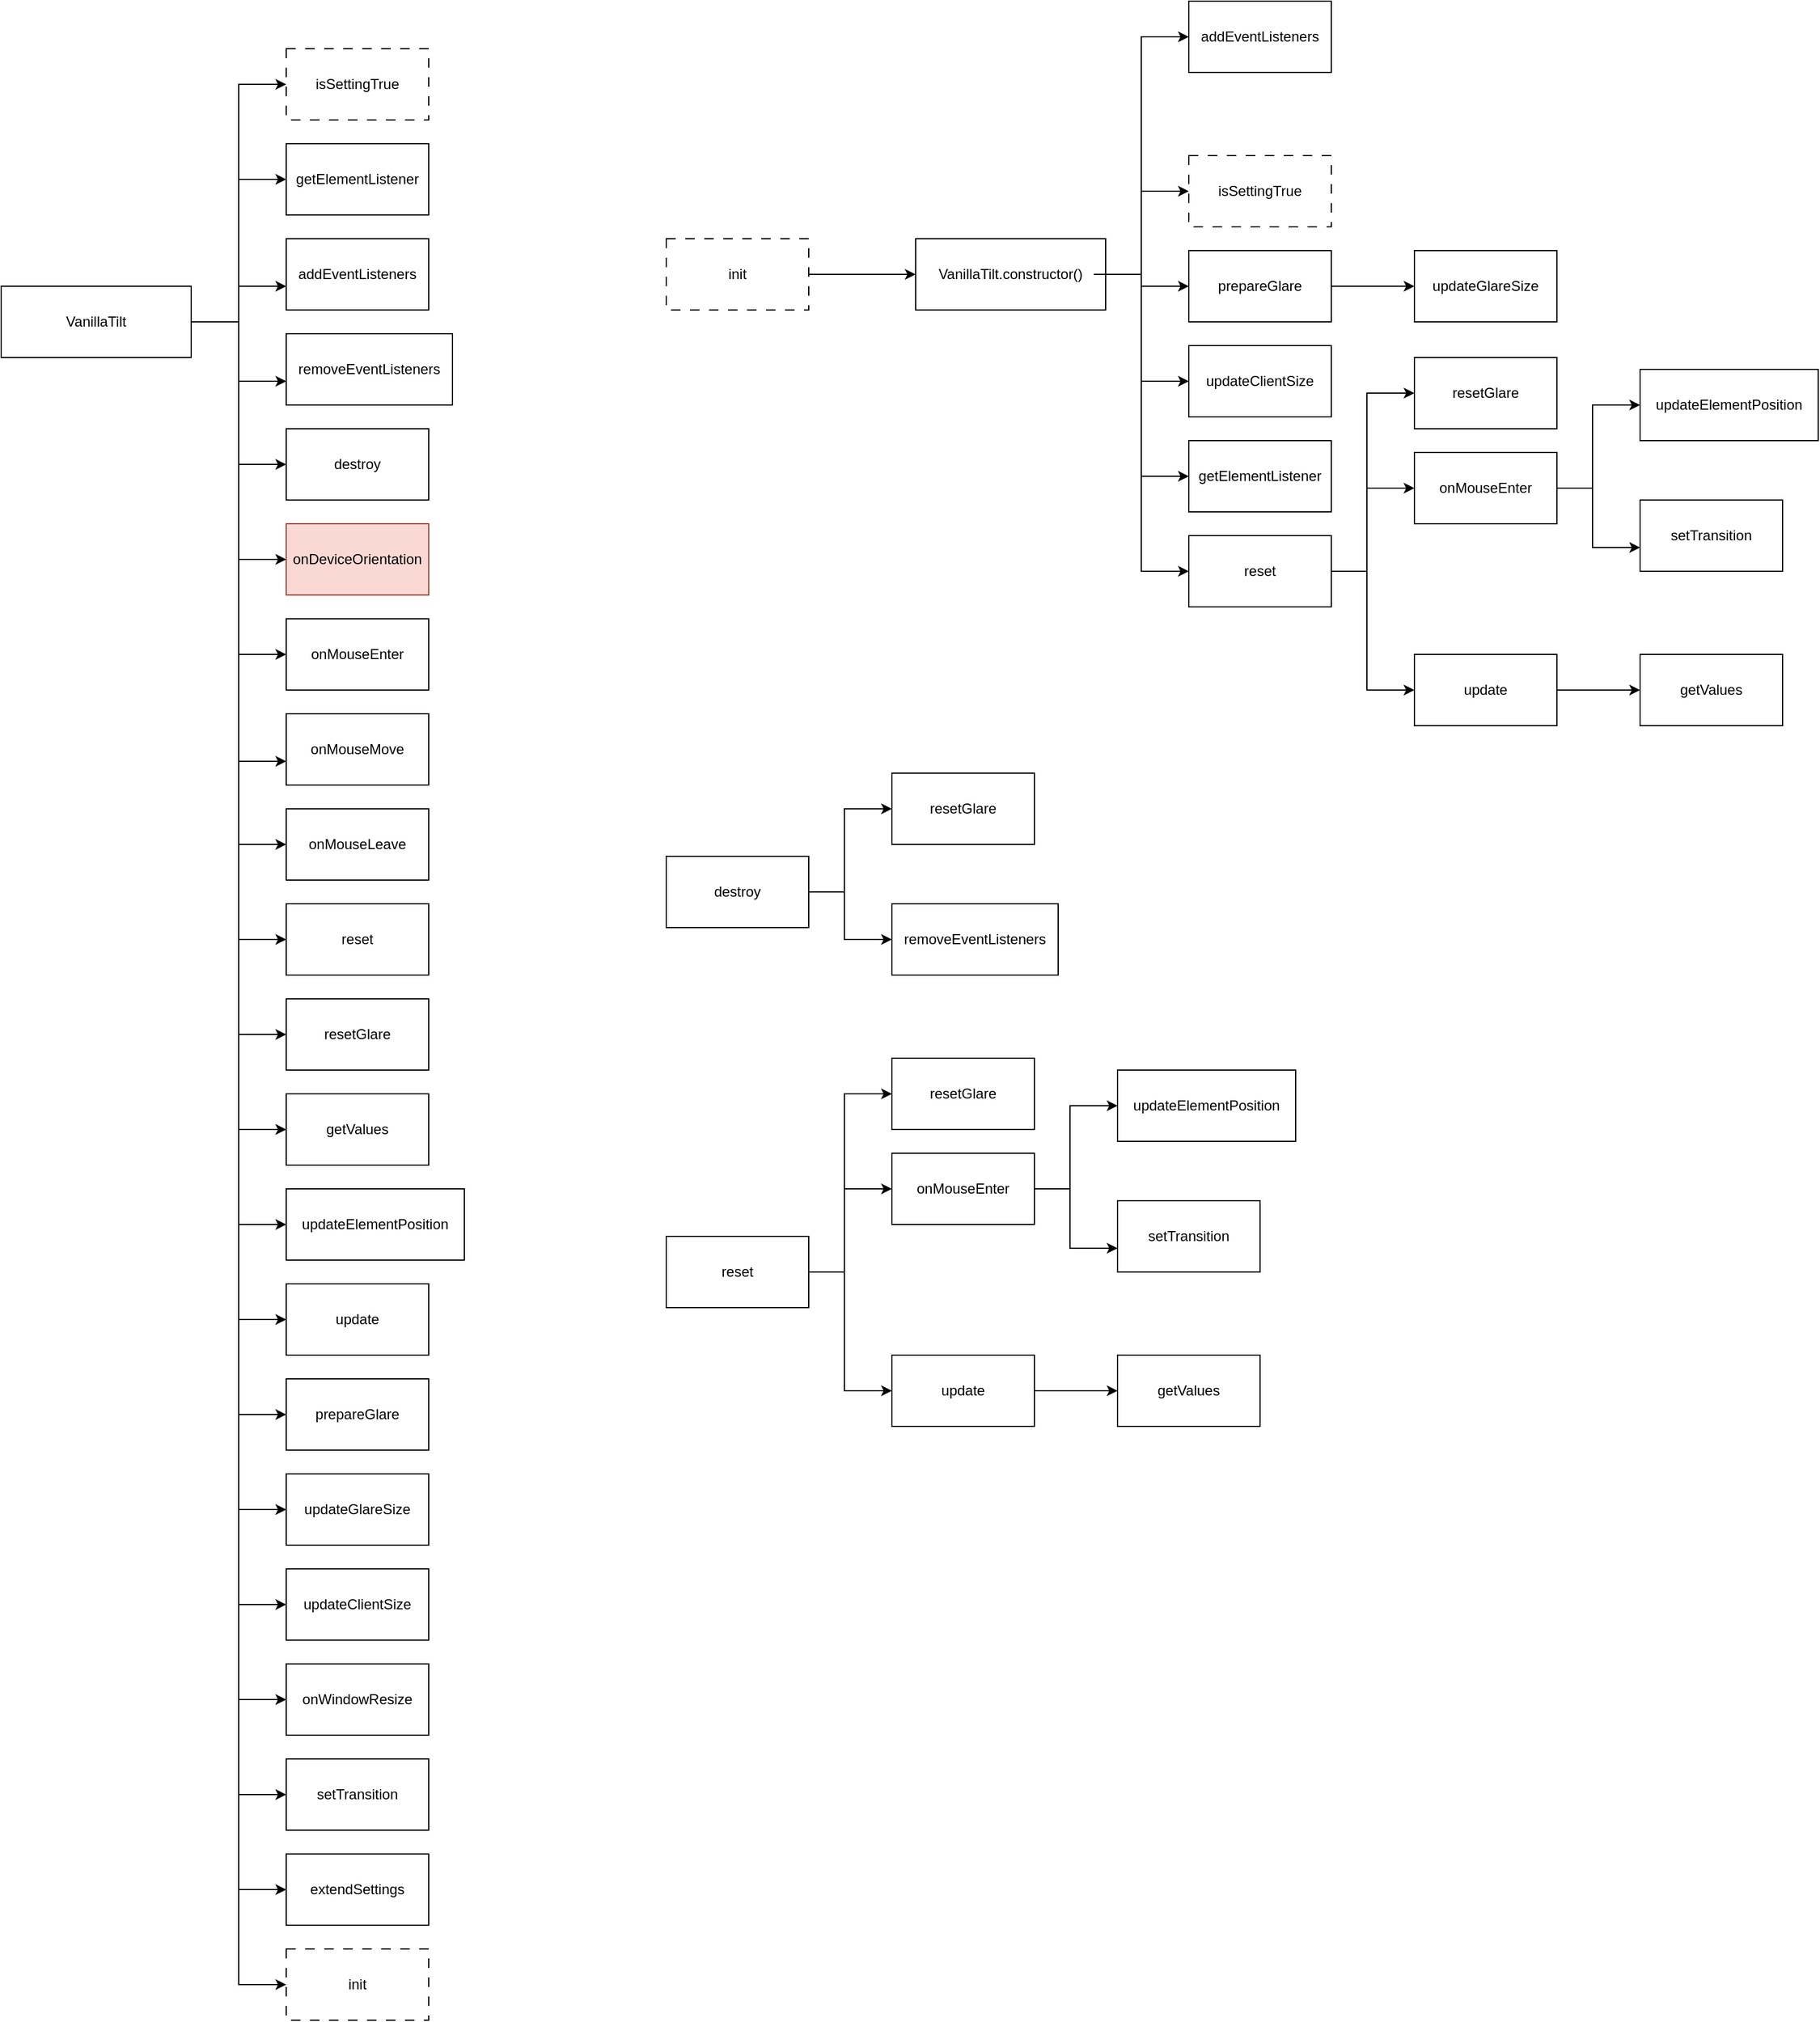 <mxfile version="26.2.13">
  <diagram name="Страница — 1" id="N5-ZxSQcXmp0OHKJQvgm">
    <mxGraphModel dx="2433" dy="1298" grid="1" gridSize="10" guides="1" tooltips="1" connect="1" arrows="1" fold="1" page="1" pageScale="1" pageWidth="827" pageHeight="1169" math="0" shadow="0">
      <root>
        <mxCell id="0" />
        <mxCell id="1" parent="0" />
        <mxCell id="ayh318rgnSmfKhWwx1QB-1" value="VanillaTilt" style="rounded=0;whiteSpace=wrap;html=1;" parent="1" vertex="1">
          <mxGeometry x="40" y="280" width="160" height="60" as="geometry" />
        </mxCell>
        <mxCell id="ayh318rgnSmfKhWwx1QB-2" value="isSettingTrue" style="rounded=0;whiteSpace=wrap;html=1;dashed=1;dashPattern=8 8;" parent="1" vertex="1">
          <mxGeometry x="280" y="80" width="120" height="60" as="geometry" />
        </mxCell>
        <mxCell id="ayh318rgnSmfKhWwx1QB-4" value="getElementListener" style="rounded=0;whiteSpace=wrap;html=1;" parent="1" vertex="1">
          <mxGeometry x="280" y="160" width="120" height="60" as="geometry" />
        </mxCell>
        <mxCell id="ayh318rgnSmfKhWwx1QB-6" value="addEventListeners" style="rounded=0;whiteSpace=wrap;html=1;" parent="1" vertex="1">
          <mxGeometry x="280" y="240" width="120" height="60" as="geometry" />
        </mxCell>
        <mxCell id="ayh318rgnSmfKhWwx1QB-9" value="removeEventListeners" style="rounded=0;whiteSpace=wrap;html=1;" parent="1" vertex="1">
          <mxGeometry x="280" y="320" width="140" height="60" as="geometry" />
        </mxCell>
        <mxCell id="ayh318rgnSmfKhWwx1QB-11" value="destroy" style="rounded=0;whiteSpace=wrap;html=1;" parent="1" vertex="1">
          <mxGeometry x="280" y="400" width="120" height="60" as="geometry" />
        </mxCell>
        <mxCell id="ayh318rgnSmfKhWwx1QB-13" value="onDeviceOrientation" style="rounded=0;whiteSpace=wrap;html=1;fillColor=#fad9d5;strokeColor=#ae4132;" parent="1" vertex="1">
          <mxGeometry x="280" y="480" width="120" height="60" as="geometry" />
        </mxCell>
        <mxCell id="ayh318rgnSmfKhWwx1QB-16" value="" style="endArrow=classic;html=1;rounded=0;exitX=1;exitY=0.5;exitDx=0;exitDy=0;entryX=0;entryY=0.5;entryDx=0;entryDy=0;" parent="1" source="ayh318rgnSmfKhWwx1QB-1" target="ayh318rgnSmfKhWwx1QB-2" edge="1">
          <mxGeometry width="50" height="50" relative="1" as="geometry">
            <mxPoint x="330" y="330" as="sourcePoint" />
            <mxPoint x="220" y="130" as="targetPoint" />
            <Array as="points">
              <mxPoint x="240" y="310" />
              <mxPoint x="240" y="110" />
            </Array>
          </mxGeometry>
        </mxCell>
        <mxCell id="ayh318rgnSmfKhWwx1QB-17" value="" style="endArrow=classic;html=1;rounded=0;entryX=0;entryY=0.5;entryDx=0;entryDy=0;exitX=1;exitY=0.5;exitDx=0;exitDy=0;" parent="1" source="ayh318rgnSmfKhWwx1QB-1" target="ayh318rgnSmfKhWwx1QB-4" edge="1">
          <mxGeometry width="50" height="50" relative="1" as="geometry">
            <mxPoint x="210" y="330" as="sourcePoint" />
            <mxPoint x="280" y="130" as="targetPoint" />
            <Array as="points">
              <mxPoint x="240" y="310" />
              <mxPoint x="240" y="190" />
            </Array>
          </mxGeometry>
        </mxCell>
        <mxCell id="ayh318rgnSmfKhWwx1QB-18" value="" style="endArrow=classic;html=1;rounded=0;entryX=0;entryY=0.5;entryDx=0;entryDy=0;exitX=1;exitY=0.5;exitDx=0;exitDy=0;" parent="1" source="ayh318rgnSmfKhWwx1QB-1" edge="1">
          <mxGeometry width="50" height="50" relative="1" as="geometry">
            <mxPoint x="210" y="340" as="sourcePoint" />
            <mxPoint x="280" y="280" as="targetPoint" />
            <Array as="points">
              <mxPoint x="240" y="310" />
              <mxPoint x="240" y="280" />
            </Array>
          </mxGeometry>
        </mxCell>
        <mxCell id="ayh318rgnSmfKhWwx1QB-19" value="" style="endArrow=classic;html=1;rounded=0;entryX=0;entryY=0.5;entryDx=0;entryDy=0;" parent="1" target="ayh318rgnSmfKhWwx1QB-13" edge="1">
          <mxGeometry width="50" height="50" relative="1" as="geometry">
            <mxPoint x="240" y="310" as="sourcePoint" />
            <mxPoint x="240" y="650" as="targetPoint" />
            <Array as="points">
              <mxPoint x="240" y="510" />
            </Array>
          </mxGeometry>
        </mxCell>
        <mxCell id="ayh318rgnSmfKhWwx1QB-20" value="" style="endArrow=classic;html=1;rounded=0;entryX=0;entryY=0.5;entryDx=0;entryDy=0;" parent="1" edge="1">
          <mxGeometry width="50" height="50" relative="1" as="geometry">
            <mxPoint x="240" y="230" as="sourcePoint" />
            <mxPoint x="280" y="430" as="targetPoint" />
            <Array as="points">
              <mxPoint x="240" y="430" />
            </Array>
          </mxGeometry>
        </mxCell>
        <mxCell id="ayh318rgnSmfKhWwx1QB-21" value="" style="endArrow=classic;html=1;rounded=0;entryX=0;entryY=0.5;entryDx=0;entryDy=0;" parent="1" edge="1">
          <mxGeometry width="50" height="50" relative="1" as="geometry">
            <mxPoint x="240" y="160" as="sourcePoint" />
            <mxPoint x="280" y="360" as="targetPoint" />
            <Array as="points">
              <mxPoint x="240" y="360" />
            </Array>
          </mxGeometry>
        </mxCell>
        <mxCell id="ayh318rgnSmfKhWwx1QB-22" value="onMouseEnter" style="rounded=0;whiteSpace=wrap;html=1;" parent="1" vertex="1">
          <mxGeometry x="280" y="560" width="120" height="60" as="geometry" />
        </mxCell>
        <mxCell id="ayh318rgnSmfKhWwx1QB-23" value="" style="endArrow=classic;html=1;rounded=0;" parent="1" target="ayh318rgnSmfKhWwx1QB-22" edge="1">
          <mxGeometry width="50" height="50" relative="1" as="geometry">
            <mxPoint x="240" y="390" as="sourcePoint" />
            <mxPoint x="280" y="590" as="targetPoint" />
            <Array as="points">
              <mxPoint x="240" y="590" />
            </Array>
          </mxGeometry>
        </mxCell>
        <mxCell id="ayh318rgnSmfKhWwx1QB-24" value="onMouseMove" style="rounded=0;whiteSpace=wrap;html=1;" parent="1" vertex="1">
          <mxGeometry x="280" y="640" width="120" height="60" as="geometry" />
        </mxCell>
        <mxCell id="ayh318rgnSmfKhWwx1QB-25" value="" style="endArrow=classic;html=1;rounded=0;" parent="1" edge="1">
          <mxGeometry width="50" height="50" relative="1" as="geometry">
            <mxPoint x="240" y="480" as="sourcePoint" />
            <mxPoint x="280" y="680" as="targetPoint" />
            <Array as="points">
              <mxPoint x="240" y="680" />
            </Array>
          </mxGeometry>
        </mxCell>
        <mxCell id="ayh318rgnSmfKhWwx1QB-26" value="onMouseLeave" style="rounded=0;whiteSpace=wrap;html=1;" parent="1" vertex="1">
          <mxGeometry x="280" y="720" width="120" height="60" as="geometry" />
        </mxCell>
        <mxCell id="ayh318rgnSmfKhWwx1QB-27" value="" style="endArrow=classic;html=1;rounded=0;" parent="1" edge="1">
          <mxGeometry width="50" height="50" relative="1" as="geometry">
            <mxPoint x="240" y="550" as="sourcePoint" />
            <mxPoint x="280" y="750" as="targetPoint" />
            <Array as="points">
              <mxPoint x="240" y="750" />
            </Array>
          </mxGeometry>
        </mxCell>
        <mxCell id="ayh318rgnSmfKhWwx1QB-28" value="reset" style="rounded=0;whiteSpace=wrap;html=1;" parent="1" vertex="1">
          <mxGeometry x="280" y="800" width="120" height="60" as="geometry" />
        </mxCell>
        <mxCell id="ayh318rgnSmfKhWwx1QB-29" value="" style="endArrow=classic;html=1;rounded=0;" parent="1" edge="1">
          <mxGeometry width="50" height="50" relative="1" as="geometry">
            <mxPoint x="240" y="630" as="sourcePoint" />
            <mxPoint x="280" y="830" as="targetPoint" />
            <Array as="points">
              <mxPoint x="240" y="830" />
            </Array>
          </mxGeometry>
        </mxCell>
        <mxCell id="ayh318rgnSmfKhWwx1QB-30" value="resetGlare" style="rounded=0;whiteSpace=wrap;html=1;" parent="1" vertex="1">
          <mxGeometry x="280" y="880" width="120" height="60" as="geometry" />
        </mxCell>
        <mxCell id="ayh318rgnSmfKhWwx1QB-31" value="" style="endArrow=classic;html=1;rounded=0;" parent="1" edge="1">
          <mxGeometry width="50" height="50" relative="1" as="geometry">
            <mxPoint x="240" y="710" as="sourcePoint" />
            <mxPoint x="280" y="910" as="targetPoint" />
            <Array as="points">
              <mxPoint x="240" y="910" />
            </Array>
          </mxGeometry>
        </mxCell>
        <mxCell id="ayh318rgnSmfKhWwx1QB-32" value="getValues" style="rounded=0;whiteSpace=wrap;html=1;" parent="1" vertex="1">
          <mxGeometry x="280" y="960" width="120" height="60" as="geometry" />
        </mxCell>
        <mxCell id="ayh318rgnSmfKhWwx1QB-33" value="" style="endArrow=classic;html=1;rounded=0;" parent="1" edge="1">
          <mxGeometry width="50" height="50" relative="1" as="geometry">
            <mxPoint x="240" y="790" as="sourcePoint" />
            <mxPoint x="280" y="990" as="targetPoint" />
            <Array as="points">
              <mxPoint x="240" y="990" />
            </Array>
          </mxGeometry>
        </mxCell>
        <mxCell id="ayh318rgnSmfKhWwx1QB-34" value="updateElementPosition" style="rounded=0;whiteSpace=wrap;html=1;" parent="1" vertex="1">
          <mxGeometry x="280" y="1040" width="150" height="60" as="geometry" />
        </mxCell>
        <mxCell id="ayh318rgnSmfKhWwx1QB-35" value="" style="endArrow=classic;html=1;rounded=0;" parent="1" edge="1">
          <mxGeometry width="50" height="50" relative="1" as="geometry">
            <mxPoint x="240" y="870" as="sourcePoint" />
            <mxPoint x="280" y="1070" as="targetPoint" />
            <Array as="points">
              <mxPoint x="240" y="1070" />
            </Array>
          </mxGeometry>
        </mxCell>
        <mxCell id="ayh318rgnSmfKhWwx1QB-37" value="" style="endArrow=classic;html=1;rounded=0;" parent="1" edge="1">
          <mxGeometry width="50" height="50" relative="1" as="geometry">
            <mxPoint x="240" y="950" as="sourcePoint" />
            <mxPoint x="280" y="1150" as="targetPoint" />
            <Array as="points">
              <mxPoint x="240" y="1150" />
            </Array>
          </mxGeometry>
        </mxCell>
        <mxCell id="ayh318rgnSmfKhWwx1QB-39" value="update" style="rounded=0;whiteSpace=wrap;html=1;" parent="1" vertex="1">
          <mxGeometry x="280" y="1120" width="120" height="60" as="geometry" />
        </mxCell>
        <mxCell id="ayh318rgnSmfKhWwx1QB-40" value="prepareGlare" style="rounded=0;whiteSpace=wrap;html=1;" parent="1" vertex="1">
          <mxGeometry x="280" y="1200" width="120" height="60" as="geometry" />
        </mxCell>
        <mxCell id="ayh318rgnSmfKhWwx1QB-41" value="" style="endArrow=classic;html=1;rounded=0;" parent="1" edge="1">
          <mxGeometry width="50" height="50" relative="1" as="geometry">
            <mxPoint x="240" y="1030" as="sourcePoint" />
            <mxPoint x="280" y="1230" as="targetPoint" />
            <Array as="points">
              <mxPoint x="240" y="1230" />
            </Array>
          </mxGeometry>
        </mxCell>
        <mxCell id="ayh318rgnSmfKhWwx1QB-42" value="updateGlareSize" style="rounded=0;whiteSpace=wrap;html=1;" parent="1" vertex="1">
          <mxGeometry x="280" y="1280" width="120" height="60" as="geometry" />
        </mxCell>
        <mxCell id="ayh318rgnSmfKhWwx1QB-43" value="" style="endArrow=classic;html=1;rounded=0;" parent="1" edge="1">
          <mxGeometry width="50" height="50" relative="1" as="geometry">
            <mxPoint x="240" y="1110" as="sourcePoint" />
            <mxPoint x="280" y="1310" as="targetPoint" />
            <Array as="points">
              <mxPoint x="240" y="1310" />
            </Array>
          </mxGeometry>
        </mxCell>
        <mxCell id="ayh318rgnSmfKhWwx1QB-44" value="updateClientSize" style="rounded=0;whiteSpace=wrap;html=1;" parent="1" vertex="1">
          <mxGeometry x="280" y="1360" width="120" height="60" as="geometry" />
        </mxCell>
        <mxCell id="ayh318rgnSmfKhWwx1QB-45" value="" style="endArrow=classic;html=1;rounded=0;" parent="1" edge="1">
          <mxGeometry width="50" height="50" relative="1" as="geometry">
            <mxPoint x="240" y="1190" as="sourcePoint" />
            <mxPoint x="280" y="1390" as="targetPoint" />
            <Array as="points">
              <mxPoint x="240" y="1390" />
            </Array>
          </mxGeometry>
        </mxCell>
        <mxCell id="ayh318rgnSmfKhWwx1QB-46" value="onWindowResize" style="rounded=0;whiteSpace=wrap;html=1;" parent="1" vertex="1">
          <mxGeometry x="280" y="1440" width="120" height="60" as="geometry" />
        </mxCell>
        <mxCell id="ayh318rgnSmfKhWwx1QB-47" value="" style="endArrow=classic;html=1;rounded=0;" parent="1" edge="1">
          <mxGeometry width="50" height="50" relative="1" as="geometry">
            <mxPoint x="240" y="1270" as="sourcePoint" />
            <mxPoint x="280" y="1470" as="targetPoint" />
            <Array as="points">
              <mxPoint x="240" y="1470" />
            </Array>
          </mxGeometry>
        </mxCell>
        <mxCell id="ayh318rgnSmfKhWwx1QB-48" value="setTransition" style="rounded=0;whiteSpace=wrap;html=1;" parent="1" vertex="1">
          <mxGeometry x="280" y="1520" width="120" height="60" as="geometry" />
        </mxCell>
        <mxCell id="ayh318rgnSmfKhWwx1QB-49" value="" style="endArrow=classic;html=1;rounded=0;" parent="1" edge="1">
          <mxGeometry width="50" height="50" relative="1" as="geometry">
            <mxPoint x="240" y="1350" as="sourcePoint" />
            <mxPoint x="280" y="1550" as="targetPoint" />
            <Array as="points">
              <mxPoint x="240" y="1550" />
            </Array>
          </mxGeometry>
        </mxCell>
        <mxCell id="ayh318rgnSmfKhWwx1QB-50" value="extendSettings" style="rounded=0;whiteSpace=wrap;html=1;" parent="1" vertex="1">
          <mxGeometry x="280" y="1600" width="120" height="60" as="geometry" />
        </mxCell>
        <mxCell id="ayh318rgnSmfKhWwx1QB-51" value="" style="endArrow=classic;html=1;rounded=0;" parent="1" edge="1">
          <mxGeometry width="50" height="50" relative="1" as="geometry">
            <mxPoint x="240" y="1430" as="sourcePoint" />
            <mxPoint x="280" y="1630" as="targetPoint" />
            <Array as="points">
              <mxPoint x="240" y="1630" />
            </Array>
          </mxGeometry>
        </mxCell>
        <mxCell id="ayh318rgnSmfKhWwx1QB-52" value="init" style="rounded=0;whiteSpace=wrap;html=1;dashed=1;dashPattern=8 8;" parent="1" vertex="1">
          <mxGeometry x="280" y="1680" width="120" height="60" as="geometry" />
        </mxCell>
        <mxCell id="ayh318rgnSmfKhWwx1QB-53" value="" style="endArrow=classic;html=1;rounded=0;" parent="1" edge="1">
          <mxGeometry width="50" height="50" relative="1" as="geometry">
            <mxPoint x="240" y="1510" as="sourcePoint" />
            <mxPoint x="280" y="1710" as="targetPoint" />
            <Array as="points">
              <mxPoint x="240" y="1710" />
            </Array>
          </mxGeometry>
        </mxCell>
        <mxCell id="VMCY2TgG7IbbnuBbwzfu-1" value="init" style="rounded=0;whiteSpace=wrap;html=1;dashed=1;dashPattern=8 8;" vertex="1" parent="1">
          <mxGeometry x="600" y="240" width="120" height="60" as="geometry" />
        </mxCell>
        <mxCell id="VMCY2TgG7IbbnuBbwzfu-2" value="" style="endArrow=classic;html=1;rounded=0;exitX=1;exitY=0.5;exitDx=0;exitDy=0;" edge="1" parent="1" source="VMCY2TgG7IbbnuBbwzfu-1" target="VMCY2TgG7IbbnuBbwzfu-3">
          <mxGeometry width="50" height="50" relative="1" as="geometry">
            <mxPoint x="390" y="410" as="sourcePoint" />
            <mxPoint x="810" y="270" as="targetPoint" />
          </mxGeometry>
        </mxCell>
        <mxCell id="VMCY2TgG7IbbnuBbwzfu-3" value="VanillaTilt.constructor()" style="rounded=0;whiteSpace=wrap;html=1;" vertex="1" parent="1">
          <mxGeometry x="810" y="240" width="160" height="60" as="geometry" />
        </mxCell>
        <mxCell id="VMCY2TgG7IbbnuBbwzfu-4" value="getElementListener" style="rounded=0;whiteSpace=wrap;html=1;" vertex="1" parent="1">
          <mxGeometry x="1040" y="410" width="120" height="60" as="geometry" />
        </mxCell>
        <mxCell id="VMCY2TgG7IbbnuBbwzfu-6" value="isSettingTrue" style="rounded=0;whiteSpace=wrap;html=1;dashed=1;dashPattern=8 8;" vertex="1" parent="1">
          <mxGeometry x="1040" y="170" width="120" height="60" as="geometry" />
        </mxCell>
        <mxCell id="VMCY2TgG7IbbnuBbwzfu-7" value="" style="endArrow=classic;html=1;rounded=0;exitX=1;exitY=0.5;exitDx=0;exitDy=0;entryX=0;entryY=0.5;entryDx=0;entryDy=0;" edge="1" parent="1" target="VMCY2TgG7IbbnuBbwzfu-6">
          <mxGeometry width="50" height="50" relative="1" as="geometry">
            <mxPoint x="970" y="270" as="sourcePoint" />
            <mxPoint x="1040" y="120" as="targetPoint" />
            <Array as="points">
              <mxPoint x="1000" y="270" />
              <mxPoint x="1000" y="200" />
            </Array>
          </mxGeometry>
        </mxCell>
        <mxCell id="VMCY2TgG7IbbnuBbwzfu-8" value="prepareGlare" style="rounded=0;whiteSpace=wrap;html=1;" vertex="1" parent="1">
          <mxGeometry x="1040" y="250" width="120" height="60" as="geometry" />
        </mxCell>
        <mxCell id="VMCY2TgG7IbbnuBbwzfu-10" value="updateClientSize" style="rounded=0;whiteSpace=wrap;html=1;" vertex="1" parent="1">
          <mxGeometry x="1040" y="330" width="120" height="60" as="geometry" />
        </mxCell>
        <mxCell id="VMCY2TgG7IbbnuBbwzfu-11" value="" style="endArrow=classic;html=1;rounded=0;entryX=0;entryY=0.5;entryDx=0;entryDy=0;" edge="1" parent="1">
          <mxGeometry width="50" height="50" relative="1" as="geometry">
            <mxPoint x="1000" y="160" as="sourcePoint" />
            <mxPoint x="1040" y="360" as="targetPoint" />
            <Array as="points">
              <mxPoint x="1000" y="360" />
            </Array>
          </mxGeometry>
        </mxCell>
        <mxCell id="VMCY2TgG7IbbnuBbwzfu-12" value="" style="endArrow=classic;html=1;rounded=0;entryX=0;entryY=0.5;entryDx=0;entryDy=0;" edge="1" parent="1">
          <mxGeometry width="50" height="50" relative="1" as="geometry">
            <mxPoint x="1000" y="170" as="sourcePoint" />
            <mxPoint x="1040" y="280" as="targetPoint" />
            <Array as="points">
              <mxPoint x="1000" y="280" />
            </Array>
          </mxGeometry>
        </mxCell>
        <mxCell id="VMCY2TgG7IbbnuBbwzfu-13" value="addEventListeners" style="rounded=0;whiteSpace=wrap;html=1;" vertex="1" parent="1">
          <mxGeometry x="1040" y="40" width="120" height="60" as="geometry" />
        </mxCell>
        <mxCell id="VMCY2TgG7IbbnuBbwzfu-14" value="" style="endArrow=classic;html=1;rounded=0;entryX=0;entryY=0.5;entryDx=0;entryDy=0;" edge="1" parent="1">
          <mxGeometry width="50" height="50" relative="1" as="geometry">
            <mxPoint x="1000" y="240" as="sourcePoint" />
            <mxPoint x="1040" y="440" as="targetPoint" />
            <Array as="points">
              <mxPoint x="1000" y="440" />
            </Array>
          </mxGeometry>
        </mxCell>
        <mxCell id="VMCY2TgG7IbbnuBbwzfu-15" value="reset" style="rounded=0;whiteSpace=wrap;html=1;" vertex="1" parent="1">
          <mxGeometry x="1040" y="490" width="120" height="60" as="geometry" />
        </mxCell>
        <mxCell id="VMCY2TgG7IbbnuBbwzfu-16" value="" style="endArrow=classic;html=1;rounded=0;entryX=0;entryY=0.5;entryDx=0;entryDy=0;" edge="1" parent="1">
          <mxGeometry width="50" height="50" relative="1" as="geometry">
            <mxPoint x="1000" y="320" as="sourcePoint" />
            <mxPoint x="1040" y="520" as="targetPoint" />
            <Array as="points">
              <mxPoint x="1000" y="520" />
            </Array>
          </mxGeometry>
        </mxCell>
        <mxCell id="VMCY2TgG7IbbnuBbwzfu-17" value="updateGlareSize" style="rounded=0;whiteSpace=wrap;html=1;" vertex="1" parent="1">
          <mxGeometry x="1230" y="250" width="120" height="60" as="geometry" />
        </mxCell>
        <mxCell id="VMCY2TgG7IbbnuBbwzfu-18" value="" style="endArrow=classic;html=1;rounded=0;exitX=1;exitY=0.5;exitDx=0;exitDy=0;entryX=0;entryY=0.5;entryDx=0;entryDy=0;" edge="1" parent="1" source="VMCY2TgG7IbbnuBbwzfu-8" target="VMCY2TgG7IbbnuBbwzfu-17">
          <mxGeometry width="50" height="50" relative="1" as="geometry">
            <mxPoint x="930" y="420" as="sourcePoint" />
            <mxPoint x="980" y="370" as="targetPoint" />
          </mxGeometry>
        </mxCell>
        <mxCell id="VMCY2TgG7IbbnuBbwzfu-19" value="onMouseEnter" style="rounded=0;whiteSpace=wrap;html=1;" vertex="1" parent="1">
          <mxGeometry x="1230" y="420" width="120" height="60" as="geometry" />
        </mxCell>
        <mxCell id="VMCY2TgG7IbbnuBbwzfu-21" value="resetGlare" style="rounded=0;whiteSpace=wrap;html=1;" vertex="1" parent="1">
          <mxGeometry x="1230" y="340" width="120" height="60" as="geometry" />
        </mxCell>
        <mxCell id="VMCY2TgG7IbbnuBbwzfu-29" value="update" style="rounded=0;whiteSpace=wrap;html=1;" vertex="1" parent="1">
          <mxGeometry x="1230" y="590" width="120" height="60" as="geometry" />
        </mxCell>
        <mxCell id="VMCY2TgG7IbbnuBbwzfu-32" value="" style="endArrow=classic;html=1;rounded=0;exitX=1;exitY=0.5;exitDx=0;exitDy=0;entryX=0;entryY=0.5;entryDx=0;entryDy=0;" edge="1" parent="1">
          <mxGeometry width="50" height="50" relative="1" as="geometry">
            <mxPoint x="1160" y="520" as="sourcePoint" />
            <mxPoint x="1230" y="370" as="targetPoint" />
            <Array as="points">
              <mxPoint x="1190" y="520" />
              <mxPoint x="1190" y="370" />
            </Array>
          </mxGeometry>
        </mxCell>
        <mxCell id="VMCY2TgG7IbbnuBbwzfu-33" value="" style="endArrow=classic;html=1;rounded=0;exitX=1;exitY=0.5;exitDx=0;exitDy=0;entryX=0;entryY=0.5;entryDx=0;entryDy=0;" edge="1" parent="1">
          <mxGeometry width="50" height="50" relative="1" as="geometry">
            <mxPoint x="1160" y="520" as="sourcePoint" />
            <mxPoint x="1230" y="450" as="targetPoint" />
            <Array as="points">
              <mxPoint x="1190" y="520" />
              <mxPoint x="1190" y="450" />
            </Array>
          </mxGeometry>
        </mxCell>
        <mxCell id="VMCY2TgG7IbbnuBbwzfu-34" value="" style="endArrow=classic;html=1;rounded=0;entryX=0;entryY=0.5;entryDx=0;entryDy=0;" edge="1" parent="1">
          <mxGeometry width="50" height="50" relative="1" as="geometry">
            <mxPoint x="1190" y="510" as="sourcePoint" />
            <mxPoint x="1230" y="620" as="targetPoint" />
            <Array as="points">
              <mxPoint x="1190" y="620" />
            </Array>
          </mxGeometry>
        </mxCell>
        <mxCell id="VMCY2TgG7IbbnuBbwzfu-36" value="getValues" style="rounded=0;whiteSpace=wrap;html=1;" vertex="1" parent="1">
          <mxGeometry x="1420" y="590" width="120" height="60" as="geometry" />
        </mxCell>
        <mxCell id="VMCY2TgG7IbbnuBbwzfu-40" value="" style="endArrow=classic;html=1;rounded=0;entryX=0;entryY=0.5;entryDx=0;entryDy=0;" edge="1" parent="1" target="VMCY2TgG7IbbnuBbwzfu-36">
          <mxGeometry width="50" height="50" relative="1" as="geometry">
            <mxPoint x="1350" y="620" as="sourcePoint" />
            <mxPoint x="1400" y="570" as="targetPoint" />
          </mxGeometry>
        </mxCell>
        <mxCell id="VMCY2TgG7IbbnuBbwzfu-43" value="updateElementPosition" style="rounded=0;whiteSpace=wrap;html=1;" vertex="1" parent="1">
          <mxGeometry x="1420" y="350" width="150" height="60" as="geometry" />
        </mxCell>
        <mxCell id="VMCY2TgG7IbbnuBbwzfu-44" value="" style="endArrow=classic;html=1;rounded=0;exitX=1;exitY=0.5;exitDx=0;exitDy=0;" edge="1" parent="1">
          <mxGeometry width="50" height="50" relative="1" as="geometry">
            <mxPoint x="1350" y="450" as="sourcePoint" />
            <mxPoint x="1420" y="380" as="targetPoint" />
            <Array as="points">
              <mxPoint x="1380" y="450" />
              <mxPoint x="1380" y="380" />
            </Array>
          </mxGeometry>
        </mxCell>
        <mxCell id="VMCY2TgG7IbbnuBbwzfu-45" value="setTransition" style="rounded=0;whiteSpace=wrap;html=1;" vertex="1" parent="1">
          <mxGeometry x="1420" y="460" width="120" height="60" as="geometry" />
        </mxCell>
        <mxCell id="VMCY2TgG7IbbnuBbwzfu-46" value="" style="endArrow=classic;html=1;rounded=0;entryX=0;entryY=0.5;entryDx=0;entryDy=0;" edge="1" parent="1">
          <mxGeometry width="50" height="50" relative="1" as="geometry">
            <mxPoint x="1380" y="390" as="sourcePoint" />
            <mxPoint x="1420" y="500" as="targetPoint" />
            <Array as="points">
              <mxPoint x="1380" y="500" />
            </Array>
          </mxGeometry>
        </mxCell>
        <mxCell id="VMCY2TgG7IbbnuBbwzfu-47" value="destroy" style="rounded=0;whiteSpace=wrap;html=1;" vertex="1" parent="1">
          <mxGeometry x="600" y="760" width="120" height="60" as="geometry" />
        </mxCell>
        <mxCell id="VMCY2TgG7IbbnuBbwzfu-49" value="resetGlare" style="rounded=0;whiteSpace=wrap;html=1;" vertex="1" parent="1">
          <mxGeometry x="790" y="690" width="120" height="60" as="geometry" />
        </mxCell>
        <mxCell id="VMCY2TgG7IbbnuBbwzfu-50" value="" style="endArrow=classic;html=1;rounded=0;exitX=1;exitY=0.5;exitDx=0;exitDy=0;" edge="1" parent="1">
          <mxGeometry width="50" height="50" relative="1" as="geometry">
            <mxPoint x="720" y="790" as="sourcePoint" />
            <mxPoint x="790" y="720" as="targetPoint" />
            <Array as="points">
              <mxPoint x="750" y="790" />
              <mxPoint x="750" y="720" />
            </Array>
          </mxGeometry>
        </mxCell>
        <mxCell id="VMCY2TgG7IbbnuBbwzfu-51" value="removeEventListeners" style="rounded=0;whiteSpace=wrap;html=1;" vertex="1" parent="1">
          <mxGeometry x="790" y="800" width="140" height="60" as="geometry" />
        </mxCell>
        <mxCell id="VMCY2TgG7IbbnuBbwzfu-52" value="" style="endArrow=classic;html=1;rounded=0;entryX=0;entryY=0.5;entryDx=0;entryDy=0;" edge="1" parent="1">
          <mxGeometry width="50" height="50" relative="1" as="geometry">
            <mxPoint x="750" y="720" as="sourcePoint" />
            <mxPoint x="790" y="830" as="targetPoint" />
            <Array as="points">
              <mxPoint x="750" y="830" />
            </Array>
          </mxGeometry>
        </mxCell>
        <mxCell id="VMCY2TgG7IbbnuBbwzfu-66" value="reset" style="rounded=0;whiteSpace=wrap;html=1;" vertex="1" parent="1">
          <mxGeometry x="600" y="1080" width="120" height="60" as="geometry" />
        </mxCell>
        <mxCell id="VMCY2TgG7IbbnuBbwzfu-68" value="onMouseEnter" style="rounded=0;whiteSpace=wrap;html=1;" vertex="1" parent="1">
          <mxGeometry x="790" y="1010" width="120" height="60" as="geometry" />
        </mxCell>
        <mxCell id="VMCY2TgG7IbbnuBbwzfu-69" value="resetGlare" style="rounded=0;whiteSpace=wrap;html=1;" vertex="1" parent="1">
          <mxGeometry x="790" y="930" width="120" height="60" as="geometry" />
        </mxCell>
        <mxCell id="VMCY2TgG7IbbnuBbwzfu-70" value="update" style="rounded=0;whiteSpace=wrap;html=1;" vertex="1" parent="1">
          <mxGeometry x="790" y="1180" width="120" height="60" as="geometry" />
        </mxCell>
        <mxCell id="VMCY2TgG7IbbnuBbwzfu-71" value="" style="endArrow=classic;html=1;rounded=0;exitX=1;exitY=0.5;exitDx=0;exitDy=0;entryX=0;entryY=0.5;entryDx=0;entryDy=0;" edge="1" parent="1">
          <mxGeometry width="50" height="50" relative="1" as="geometry">
            <mxPoint x="720" y="1110" as="sourcePoint" />
            <mxPoint x="790" y="960" as="targetPoint" />
            <Array as="points">
              <mxPoint x="750" y="1110" />
              <mxPoint x="750" y="960" />
            </Array>
          </mxGeometry>
        </mxCell>
        <mxCell id="VMCY2TgG7IbbnuBbwzfu-72" value="" style="endArrow=classic;html=1;rounded=0;exitX=1;exitY=0.5;exitDx=0;exitDy=0;entryX=0;entryY=0.5;entryDx=0;entryDy=0;" edge="1" parent="1">
          <mxGeometry width="50" height="50" relative="1" as="geometry">
            <mxPoint x="720" y="1110" as="sourcePoint" />
            <mxPoint x="790" y="1040" as="targetPoint" />
            <Array as="points">
              <mxPoint x="750" y="1110" />
              <mxPoint x="750" y="1040" />
            </Array>
          </mxGeometry>
        </mxCell>
        <mxCell id="VMCY2TgG7IbbnuBbwzfu-73" value="" style="endArrow=classic;html=1;rounded=0;entryX=0;entryY=0.5;entryDx=0;entryDy=0;" edge="1" parent="1">
          <mxGeometry width="50" height="50" relative="1" as="geometry">
            <mxPoint x="750" y="1100" as="sourcePoint" />
            <mxPoint x="790" y="1210" as="targetPoint" />
            <Array as="points">
              <mxPoint x="750" y="1210" />
            </Array>
          </mxGeometry>
        </mxCell>
        <mxCell id="VMCY2TgG7IbbnuBbwzfu-74" value="getValues" style="rounded=0;whiteSpace=wrap;html=1;" vertex="1" parent="1">
          <mxGeometry x="980" y="1180" width="120" height="60" as="geometry" />
        </mxCell>
        <mxCell id="VMCY2TgG7IbbnuBbwzfu-75" value="" style="endArrow=classic;html=1;rounded=0;entryX=0;entryY=0.5;entryDx=0;entryDy=0;" edge="1" parent="1" target="VMCY2TgG7IbbnuBbwzfu-74">
          <mxGeometry width="50" height="50" relative="1" as="geometry">
            <mxPoint x="910" y="1210" as="sourcePoint" />
            <mxPoint x="960" y="1160" as="targetPoint" />
          </mxGeometry>
        </mxCell>
        <mxCell id="VMCY2TgG7IbbnuBbwzfu-76" value="updateElementPosition" style="rounded=0;whiteSpace=wrap;html=1;" vertex="1" parent="1">
          <mxGeometry x="980" y="940" width="150" height="60" as="geometry" />
        </mxCell>
        <mxCell id="VMCY2TgG7IbbnuBbwzfu-77" value="" style="endArrow=classic;html=1;rounded=0;exitX=1;exitY=0.5;exitDx=0;exitDy=0;" edge="1" parent="1">
          <mxGeometry width="50" height="50" relative="1" as="geometry">
            <mxPoint x="910" y="1040" as="sourcePoint" />
            <mxPoint x="980" y="970" as="targetPoint" />
            <Array as="points">
              <mxPoint x="940" y="1040" />
              <mxPoint x="940" y="970" />
            </Array>
          </mxGeometry>
        </mxCell>
        <mxCell id="VMCY2TgG7IbbnuBbwzfu-78" value="setTransition" style="rounded=0;whiteSpace=wrap;html=1;" vertex="1" parent="1">
          <mxGeometry x="980" y="1050" width="120" height="60" as="geometry" />
        </mxCell>
        <mxCell id="VMCY2TgG7IbbnuBbwzfu-79" value="" style="endArrow=classic;html=1;rounded=0;entryX=0;entryY=0.5;entryDx=0;entryDy=0;" edge="1" parent="1">
          <mxGeometry width="50" height="50" relative="1" as="geometry">
            <mxPoint x="940" y="980" as="sourcePoint" />
            <mxPoint x="980" y="1090" as="targetPoint" />
            <Array as="points">
              <mxPoint x="940" y="1090" />
            </Array>
          </mxGeometry>
        </mxCell>
        <mxCell id="VMCY2TgG7IbbnuBbwzfu-80" value="" style="endArrow=classic;html=1;rounded=0;exitX=1;exitY=0.5;exitDx=0;exitDy=0;entryX=0;entryY=0.5;entryDx=0;entryDy=0;" edge="1" parent="1">
          <mxGeometry width="50" height="50" relative="1" as="geometry">
            <mxPoint x="960" y="270" as="sourcePoint" />
            <mxPoint x="1040" y="70" as="targetPoint" />
            <Array as="points">
              <mxPoint x="1000" y="270" />
              <mxPoint x="1000" y="70" />
            </Array>
          </mxGeometry>
        </mxCell>
      </root>
    </mxGraphModel>
  </diagram>
</mxfile>
